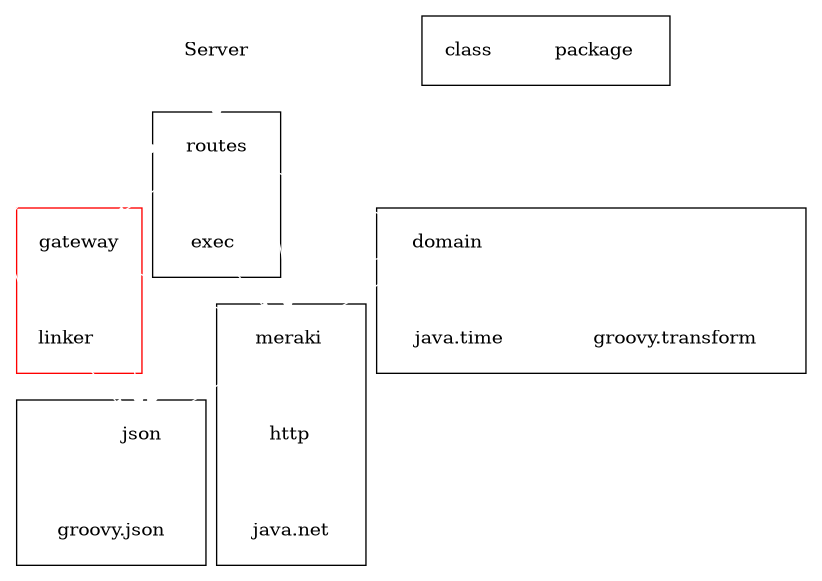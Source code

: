 @startuml
digraph G {
     
  bgcolor="transparent"
  node[style=filled color=white]
  edge[color=white]
     
     

 Server -> routes

 gateway -> json
 gateway -> meraki

 domain -> json
 domain -> meraki

 routes -> meraki
 routes -> domain

 exec   -> meraki
 linker -> json
 linker -> routes

subgraph cluster_gateway {
 color=red
 gateway [shape=plaintext]
 linker  [shape=plaintext]
 gateway -> linker
}

subgraph cluster3 {
 json -> "groovy.json"
}

subgraph cluster1 {
 domain -> {"java.time" , "groovy.transform" }
}

subgraph cluster2 {
 routes -> { gateway, exec }
}

subgraph cluster0 {
 meraki -> { json , http }
 http   -> "java.net"
}

subgraph cluster_key {
  package
  class [shape=plaintext]
}

}

@enduml

